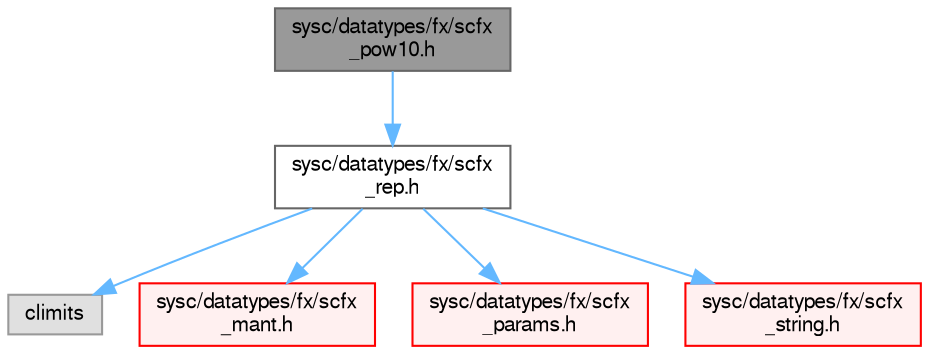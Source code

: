 digraph "sysc/datatypes/fx/scfx_pow10.h"
{
 // LATEX_PDF_SIZE
  bgcolor="transparent";
  edge [fontname=FreeSans,fontsize=10,labelfontname=FreeSans,labelfontsize=10];
  node [fontname=FreeSans,fontsize=10,shape=box,height=0.2,width=0.4];
  Node1 [id="Node000001",label="sysc/datatypes/fx/scfx\l_pow10.h",height=0.2,width=0.4,color="gray40", fillcolor="grey60", style="filled", fontcolor="black",tooltip=" "];
  Node1 -> Node2 [id="edge1_Node000001_Node000002",color="steelblue1",style="solid",tooltip=" "];
  Node2 [id="Node000002",label="sysc/datatypes/fx/scfx\l_rep.h",height=0.2,width=0.4,color="grey40", fillcolor="white", style="filled",URL="$a00089.html",tooltip=" "];
  Node2 -> Node3 [id="edge2_Node000002_Node000003",color="steelblue1",style="solid",tooltip=" "];
  Node3 [id="Node000003",label="climits",height=0.2,width=0.4,color="grey60", fillcolor="#E0E0E0", style="filled",tooltip=" "];
  Node2 -> Node4 [id="edge3_Node000002_Node000004",color="steelblue1",style="solid",tooltip=" "];
  Node4 [id="Node000004",label="sysc/datatypes/fx/scfx\l_mant.h",height=0.2,width=0.4,color="red", fillcolor="#FFF0F0", style="filled",URL="$a00062.html",tooltip=" "];
  Node2 -> Node33 [id="edge4_Node000002_Node000033",color="steelblue1",style="solid",tooltip=" "];
  Node33 [id="Node000033",label="sysc/datatypes/fx/scfx\l_params.h",height=0.2,width=0.4,color="red", fillcolor="#FFF0F0", style="filled",URL="$a00122.html",tooltip=" "];
  Node2 -> Node57 [id="edge5_Node000002_Node000057",color="steelblue1",style="solid",tooltip=" "];
  Node57 [id="Node000057",label="sysc/datatypes/fx/scfx\l_string.h",height=0.2,width=0.4,color="red", fillcolor="#FFF0F0", style="filled",URL="$a00068.html",tooltip=" "];
}

